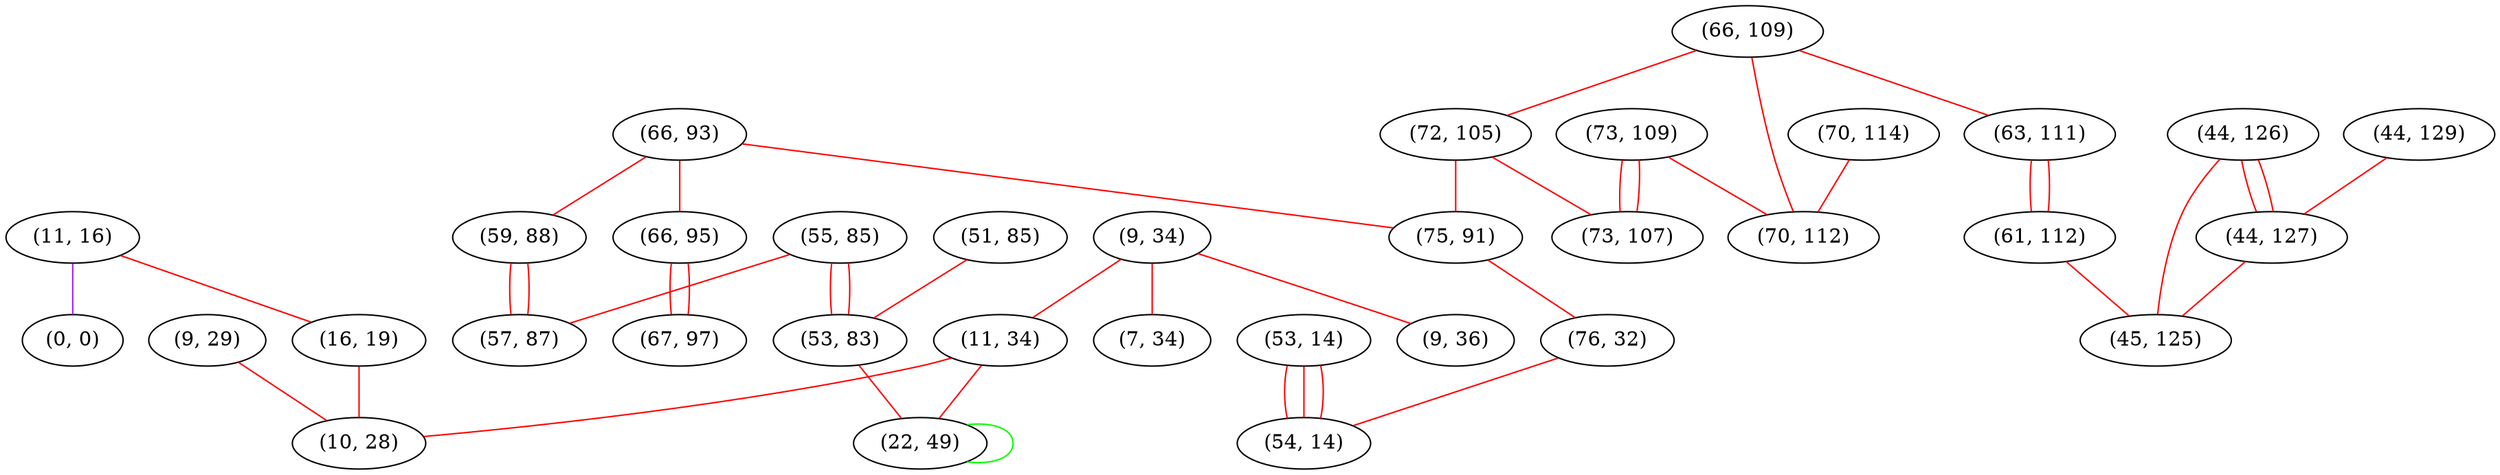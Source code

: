 graph "" {
"(11, 16)";
"(73, 109)";
"(66, 93)";
"(9, 34)";
"(9, 29)";
"(66, 109)";
"(55, 85)";
"(51, 85)";
"(53, 14)";
"(70, 114)";
"(44, 129)";
"(59, 88)";
"(11, 34)";
"(70, 112)";
"(72, 105)";
"(75, 91)";
"(9, 36)";
"(53, 83)";
"(44, 126)";
"(0, 0)";
"(76, 32)";
"(66, 95)";
"(67, 97)";
"(63, 111)";
"(54, 14)";
"(44, 127)";
"(73, 107)";
"(16, 19)";
"(10, 28)";
"(61, 112)";
"(22, 49)";
"(45, 125)";
"(7, 34)";
"(57, 87)";
"(11, 16)" -- "(16, 19)"  [color=red, key=0, weight=1];
"(11, 16)" -- "(0, 0)"  [color=purple, key=0, weight=4];
"(73, 109)" -- "(73, 107)"  [color=red, key=0, weight=1];
"(73, 109)" -- "(73, 107)"  [color=red, key=1, weight=1];
"(73, 109)" -- "(70, 112)"  [color=red, key=0, weight=1];
"(66, 93)" -- "(59, 88)"  [color=red, key=0, weight=1];
"(66, 93)" -- "(66, 95)"  [color=red, key=0, weight=1];
"(66, 93)" -- "(75, 91)"  [color=red, key=0, weight=1];
"(9, 34)" -- "(11, 34)"  [color=red, key=0, weight=1];
"(9, 34)" -- "(9, 36)"  [color=red, key=0, weight=1];
"(9, 34)" -- "(7, 34)"  [color=red, key=0, weight=1];
"(9, 29)" -- "(10, 28)"  [color=red, key=0, weight=1];
"(66, 109)" -- "(72, 105)"  [color=red, key=0, weight=1];
"(66, 109)" -- "(63, 111)"  [color=red, key=0, weight=1];
"(66, 109)" -- "(70, 112)"  [color=red, key=0, weight=1];
"(55, 85)" -- "(57, 87)"  [color=red, key=0, weight=1];
"(55, 85)" -- "(53, 83)"  [color=red, key=0, weight=1];
"(55, 85)" -- "(53, 83)"  [color=red, key=1, weight=1];
"(51, 85)" -- "(53, 83)"  [color=red, key=0, weight=1];
"(53, 14)" -- "(54, 14)"  [color=red, key=0, weight=1];
"(53, 14)" -- "(54, 14)"  [color=red, key=1, weight=1];
"(53, 14)" -- "(54, 14)"  [color=red, key=2, weight=1];
"(70, 114)" -- "(70, 112)"  [color=red, key=0, weight=1];
"(44, 129)" -- "(44, 127)"  [color=red, key=0, weight=1];
"(59, 88)" -- "(57, 87)"  [color=red, key=0, weight=1];
"(59, 88)" -- "(57, 87)"  [color=red, key=1, weight=1];
"(11, 34)" -- "(22, 49)"  [color=red, key=0, weight=1];
"(11, 34)" -- "(10, 28)"  [color=red, key=0, weight=1];
"(72, 105)" -- "(73, 107)"  [color=red, key=0, weight=1];
"(72, 105)" -- "(75, 91)"  [color=red, key=0, weight=1];
"(75, 91)" -- "(76, 32)"  [color=red, key=0, weight=1];
"(53, 83)" -- "(22, 49)"  [color=red, key=0, weight=1];
"(44, 126)" -- "(44, 127)"  [color=red, key=0, weight=1];
"(44, 126)" -- "(44, 127)"  [color=red, key=1, weight=1];
"(44, 126)" -- "(45, 125)"  [color=red, key=0, weight=1];
"(76, 32)" -- "(54, 14)"  [color=red, key=0, weight=1];
"(66, 95)" -- "(67, 97)"  [color=red, key=0, weight=1];
"(66, 95)" -- "(67, 97)"  [color=red, key=1, weight=1];
"(63, 111)" -- "(61, 112)"  [color=red, key=0, weight=1];
"(63, 111)" -- "(61, 112)"  [color=red, key=1, weight=1];
"(44, 127)" -- "(45, 125)"  [color=red, key=0, weight=1];
"(16, 19)" -- "(10, 28)"  [color=red, key=0, weight=1];
"(61, 112)" -- "(45, 125)"  [color=red, key=0, weight=1];
"(22, 49)" -- "(22, 49)"  [color=green, key=0, weight=2];
}
